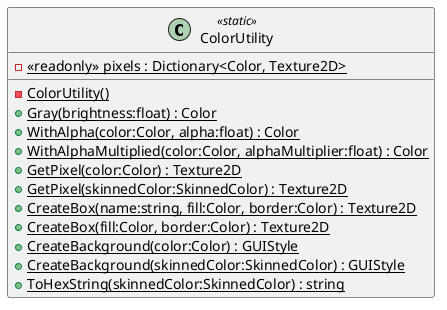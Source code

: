 @startuml
class ColorUtility <<static>> {
    {static} - ColorUtility()
    - {static} <<readonly>> pixels : Dictionary<Color, Texture2D>
    + {static} Gray(brightness:float) : Color
    + {static} WithAlpha(color:Color, alpha:float) : Color
    + {static} WithAlphaMultiplied(color:Color, alphaMultiplier:float) : Color
    + {static} GetPixel(color:Color) : Texture2D
    + {static} GetPixel(skinnedColor:SkinnedColor) : Texture2D
    + {static} CreateBox(name:string, fill:Color, border:Color) : Texture2D
    + {static} CreateBox(fill:Color, border:Color) : Texture2D
    + {static} CreateBackground(color:Color) : GUIStyle
    + {static} CreateBackground(skinnedColor:SkinnedColor) : GUIStyle
    + {static} ToHexString(skinnedColor:SkinnedColor) : string
}
@enduml
